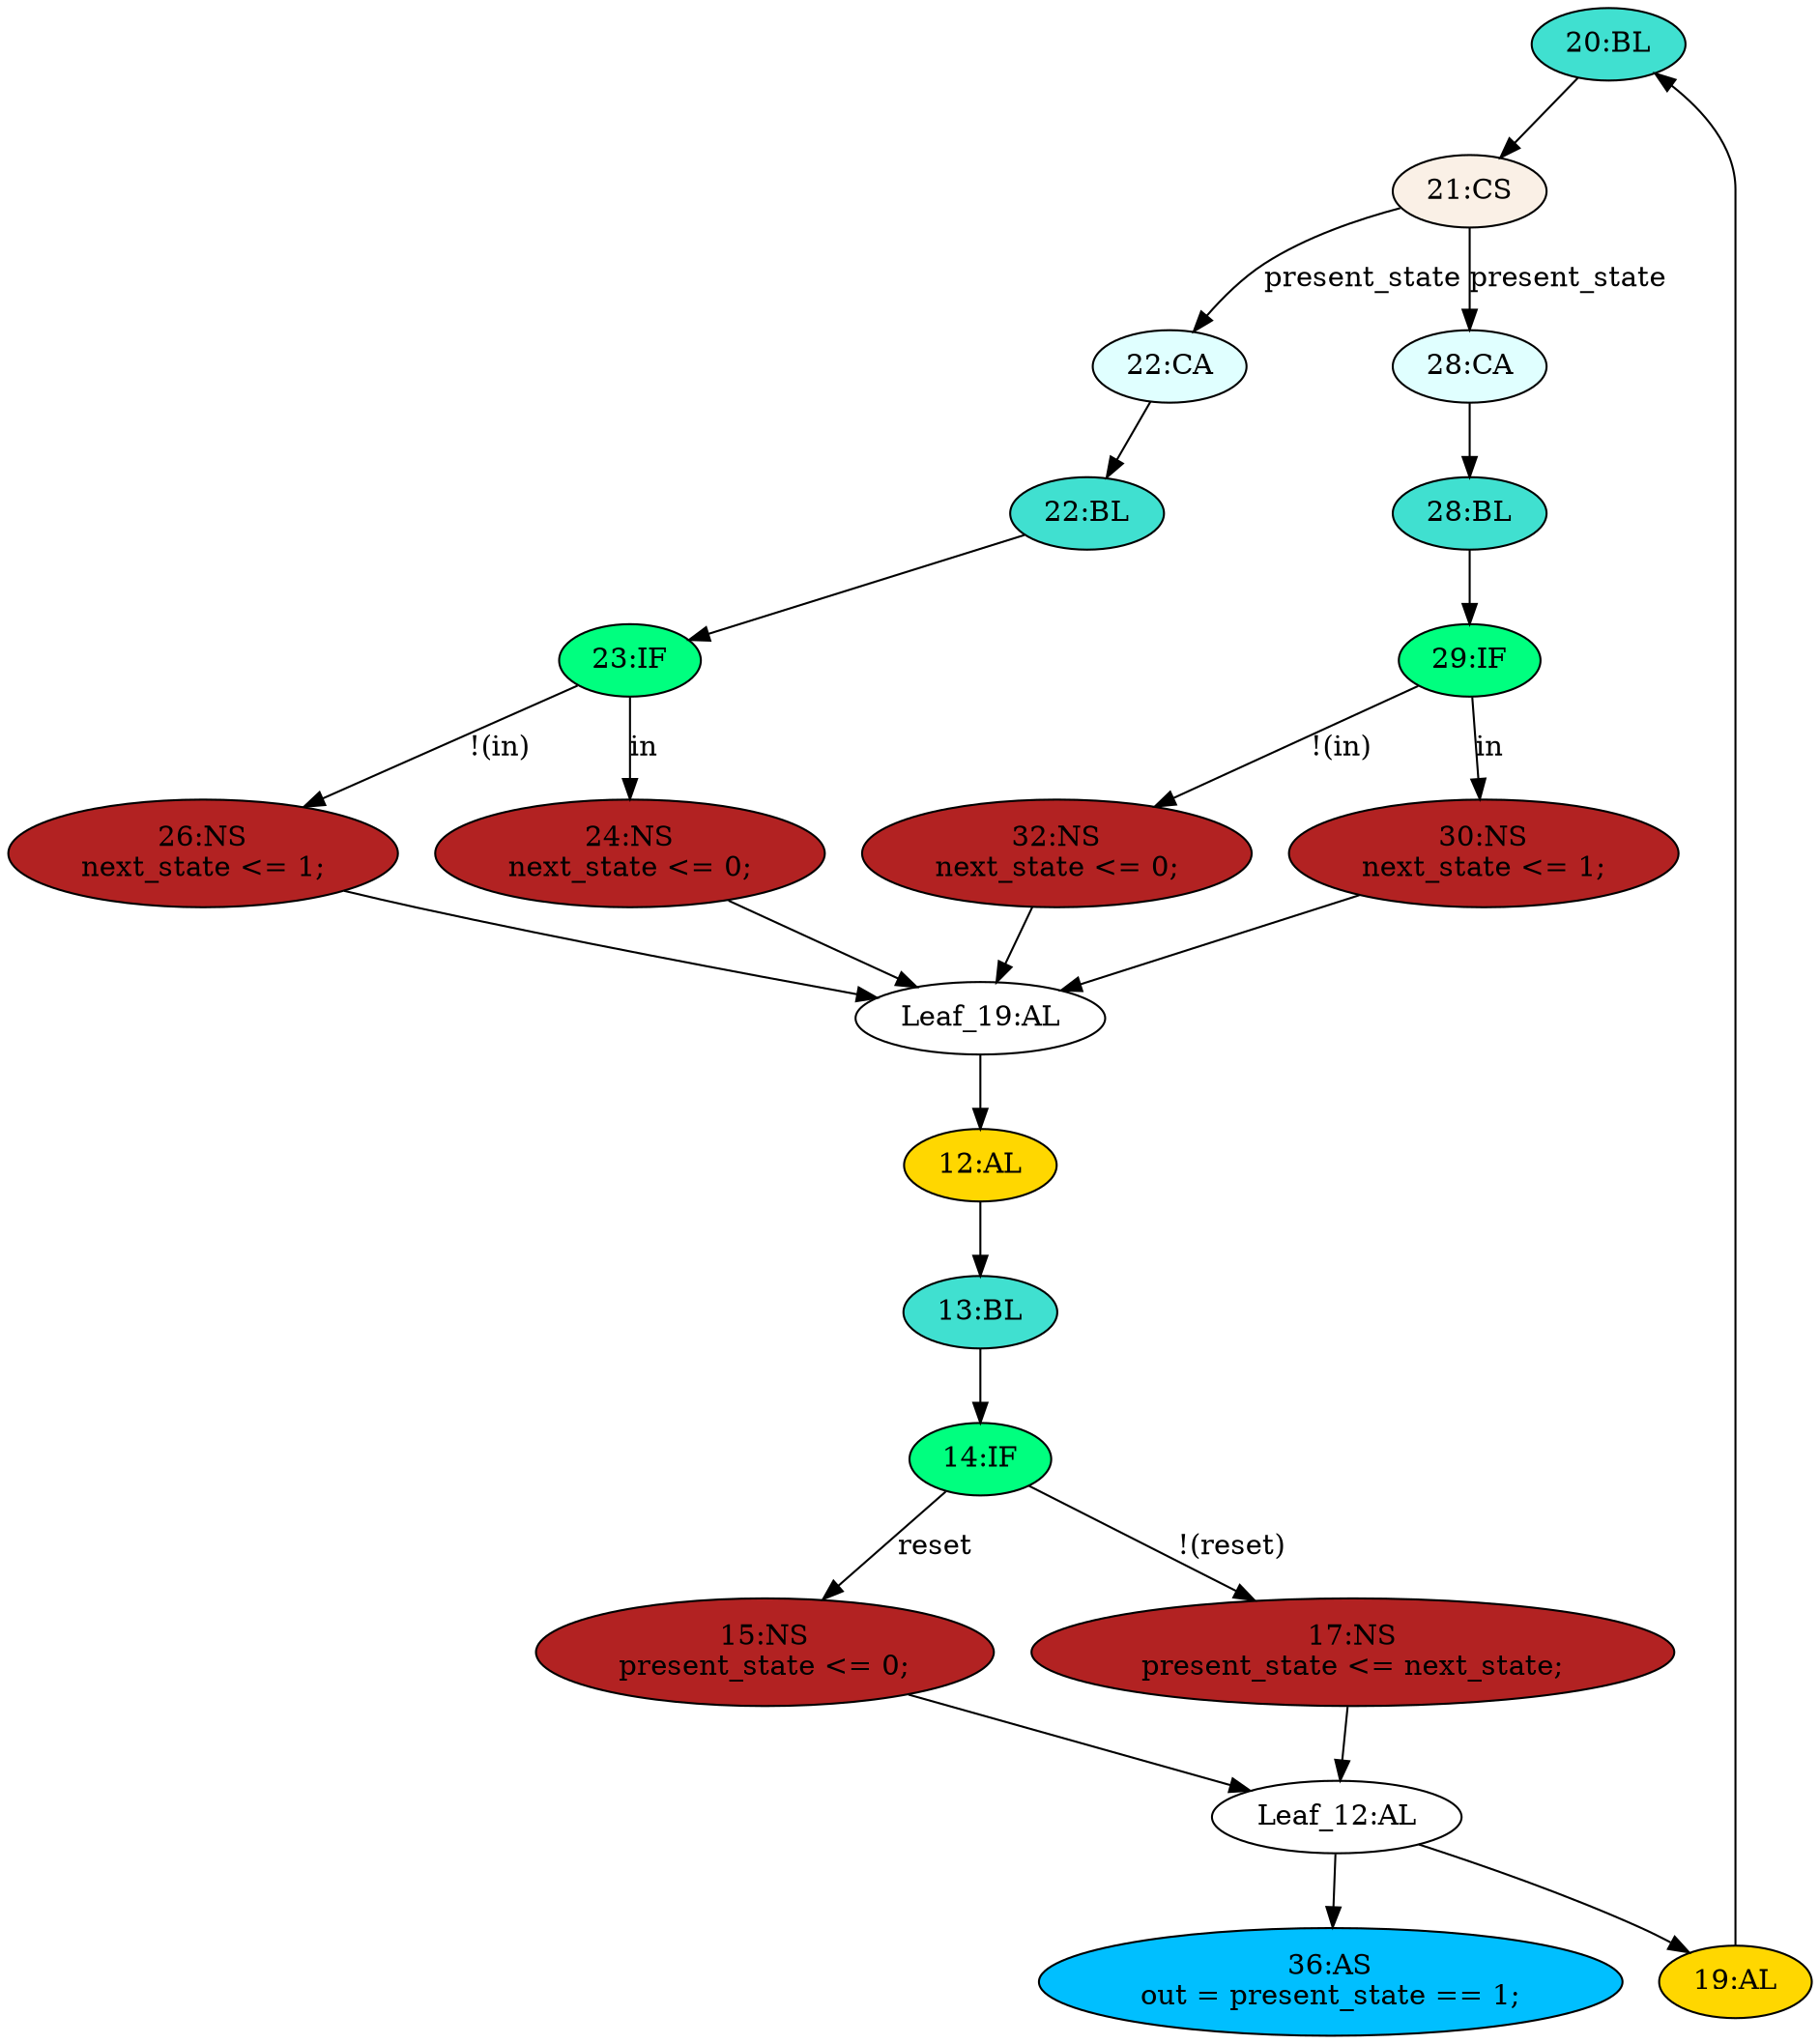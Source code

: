 strict digraph "compose( ,  )" {
	node [label="\N"];
	"20:BL"	[ast="<pyverilog.vparser.ast.Block object at 0x7f52359f1050>",
		fillcolor=turquoise,
		label="20:BL",
		statements="[]",
		style=filled,
		typ=Block];
	"21:CS"	[ast="<pyverilog.vparser.ast.CaseStatement object at 0x7f52359e6e90>",
		fillcolor=linen,
		label="21:CS",
		statements="[]",
		style=filled,
		typ=CaseStatement];
	"20:BL" -> "21:CS"	[cond="[]",
		lineno=None];
	"22:BL"	[ast="<pyverilog.vparser.ast.Block object at 0x7f52359fdc50>",
		fillcolor=turquoise,
		label="22:BL",
		statements="[]",
		style=filled,
		typ=Block];
	"23:IF"	[ast="<pyverilog.vparser.ast.IfStatement object at 0x7f52359e6150>",
		fillcolor=springgreen,
		label="23:IF",
		statements="[]",
		style=filled,
		typ=IfStatement];
	"22:BL" -> "23:IF"	[cond="[]",
		lineno=None];
	"26:NS"	[ast="<pyverilog.vparser.ast.NonblockingSubstitution object at 0x7f52359e6550>",
		fillcolor=firebrick,
		label="26:NS
next_state <= 1;",
		statements="[<pyverilog.vparser.ast.NonblockingSubstitution object at 0x7f52359e6550>]",
		style=filled,
		typ=NonblockingSubstitution];
	"Leaf_19:AL"	[def_var="['next_state']",
		label="Leaf_19:AL"];
	"26:NS" -> "Leaf_19:AL"	[cond="[]",
		lineno=None];
	"32:NS"	[ast="<pyverilog.vparser.ast.NonblockingSubstitution object at 0x7f5237528ad0>",
		fillcolor=firebrick,
		label="32:NS
next_state <= 0;",
		statements="[<pyverilog.vparser.ast.NonblockingSubstitution object at 0x7f5237528ad0>]",
		style=filled,
		typ=NonblockingSubstitution];
	"32:NS" -> "Leaf_19:AL"	[cond="[]",
		lineno=None];
	"29:IF"	[ast="<pyverilog.vparser.ast.IfStatement object at 0x7f5235caad10>",
		fillcolor=springgreen,
		label="29:IF",
		statements="[]",
		style=filled,
		typ=IfStatement];
	"29:IF" -> "32:NS"	[cond="['in']",
		label="!(in)",
		lineno=29];
	"30:NS"	[ast="<pyverilog.vparser.ast.NonblockingSubstitution object at 0x7f5235caaf90>",
		fillcolor=firebrick,
		label="30:NS
next_state <= 1;",
		statements="[<pyverilog.vparser.ast.NonblockingSubstitution object at 0x7f5235caaf90>]",
		style=filled,
		typ=NonblockingSubstitution];
	"29:IF" -> "30:NS"	[cond="['in']",
		label=in,
		lineno=29];
	"12:AL"	[ast="<pyverilog.vparser.ast.Always object at 0x7f5235996810>",
		clk_sens=True,
		fillcolor=gold,
		label="12:AL",
		sens="['clk']",
		statements="[]",
		style=filled,
		typ=Always,
		use_var="['reset', 'next_state']"];
	"Leaf_19:AL" -> "12:AL";
	"36:AS"	[ast="<pyverilog.vparser.ast.Assign object at 0x7f5235898c90>",
		def_var="['out']",
		fillcolor=deepskyblue,
		label="36:AS
out = present_state == 1;",
		statements="[]",
		style=filled,
		typ=Assign,
		use_var="['present_state']"];
	"28:BL"	[ast="<pyverilog.vparser.ast.Block object at 0x7f5239b45d10>",
		fillcolor=turquoise,
		label="28:BL",
		statements="[]",
		style=filled,
		typ=Block];
	"28:BL" -> "29:IF"	[cond="[]",
		lineno=None];
	"22:CA"	[ast="<pyverilog.vparser.ast.Case object at 0x7f52359fd6d0>",
		fillcolor=lightcyan,
		label="22:CA",
		statements="[]",
		style=filled,
		typ=Case];
	"22:CA" -> "22:BL"	[cond="[]",
		lineno=None];
	"15:NS"	[ast="<pyverilog.vparser.ast.NonblockingSubstitution object at 0x7f52359e3e10>",
		fillcolor=firebrick,
		label="15:NS
present_state <= 0;",
		statements="[<pyverilog.vparser.ast.NonblockingSubstitution object at 0x7f52359e3e10>]",
		style=filled,
		typ=NonblockingSubstitution];
	"Leaf_12:AL"	[def_var="['present_state']",
		label="Leaf_12:AL"];
	"15:NS" -> "Leaf_12:AL"	[cond="[]",
		lineno=None];
	"13:BL"	[ast="<pyverilog.vparser.ast.Block object at 0x7f5235996bd0>",
		fillcolor=turquoise,
		label="13:BL",
		statements="[]",
		style=filled,
		typ=Block];
	"12:AL" -> "13:BL"	[cond="[]",
		lineno=None];
	"24:NS"	[ast="<pyverilog.vparser.ast.NonblockingSubstitution object at 0x7f52359e6450>",
		fillcolor=firebrick,
		label="24:NS
next_state <= 0;",
		statements="[<pyverilog.vparser.ast.NonblockingSubstitution object at 0x7f52359e6450>]",
		style=filled,
		typ=NonblockingSubstitution];
	"24:NS" -> "Leaf_19:AL"	[cond="[]",
		lineno=None];
	"21:CS" -> "22:CA"	[cond="['present_state']",
		label=present_state,
		lineno=21];
	"28:CA"	[ast="<pyverilog.vparser.ast.Case object at 0x7f5236041610>",
		fillcolor=lightcyan,
		label="28:CA",
		statements="[]",
		style=filled,
		typ=Case];
	"21:CS" -> "28:CA"	[cond="['present_state']",
		label=present_state,
		lineno=21];
	"Leaf_12:AL" -> "36:AS";
	"19:AL"	[ast="<pyverilog.vparser.ast.Always object at 0x7f5235c46550>",
		clk_sens=False,
		fillcolor=gold,
		label="19:AL",
		sens="['present_state', 'in']",
		statements="[]",
		style=filled,
		typ=Always,
		use_var="['present_state', 'in']"];
	"Leaf_12:AL" -> "19:AL";
	"23:IF" -> "26:NS"	[cond="['in']",
		label="!(in)",
		lineno=23];
	"23:IF" -> "24:NS"	[cond="['in']",
		label=in,
		lineno=23];
	"14:IF"	[ast="<pyverilog.vparser.ast.IfStatement object at 0x7f52359e3890>",
		fillcolor=springgreen,
		label="14:IF",
		statements="[]",
		style=filled,
		typ=IfStatement];
	"13:BL" -> "14:IF"	[cond="[]",
		lineno=None];
	"19:AL" -> "20:BL"	[cond="[]",
		lineno=None];
	"14:IF" -> "15:NS"	[cond="['reset']",
		label=reset,
		lineno=14];
	"17:NS"	[ast="<pyverilog.vparser.ast.NonblockingSubstitution object at 0x7f523598e550>",
		fillcolor=firebrick,
		label="17:NS
present_state <= next_state;",
		statements="[<pyverilog.vparser.ast.NonblockingSubstitution object at 0x7f523598e550>]",
		style=filled,
		typ=NonblockingSubstitution];
	"14:IF" -> "17:NS"	[cond="['reset']",
		label="!(reset)",
		lineno=14];
	"30:NS" -> "Leaf_19:AL"	[cond="[]",
		lineno=None];
	"17:NS" -> "Leaf_12:AL"	[cond="[]",
		lineno=None];
	"28:CA" -> "28:BL"	[cond="[]",
		lineno=None];
}
